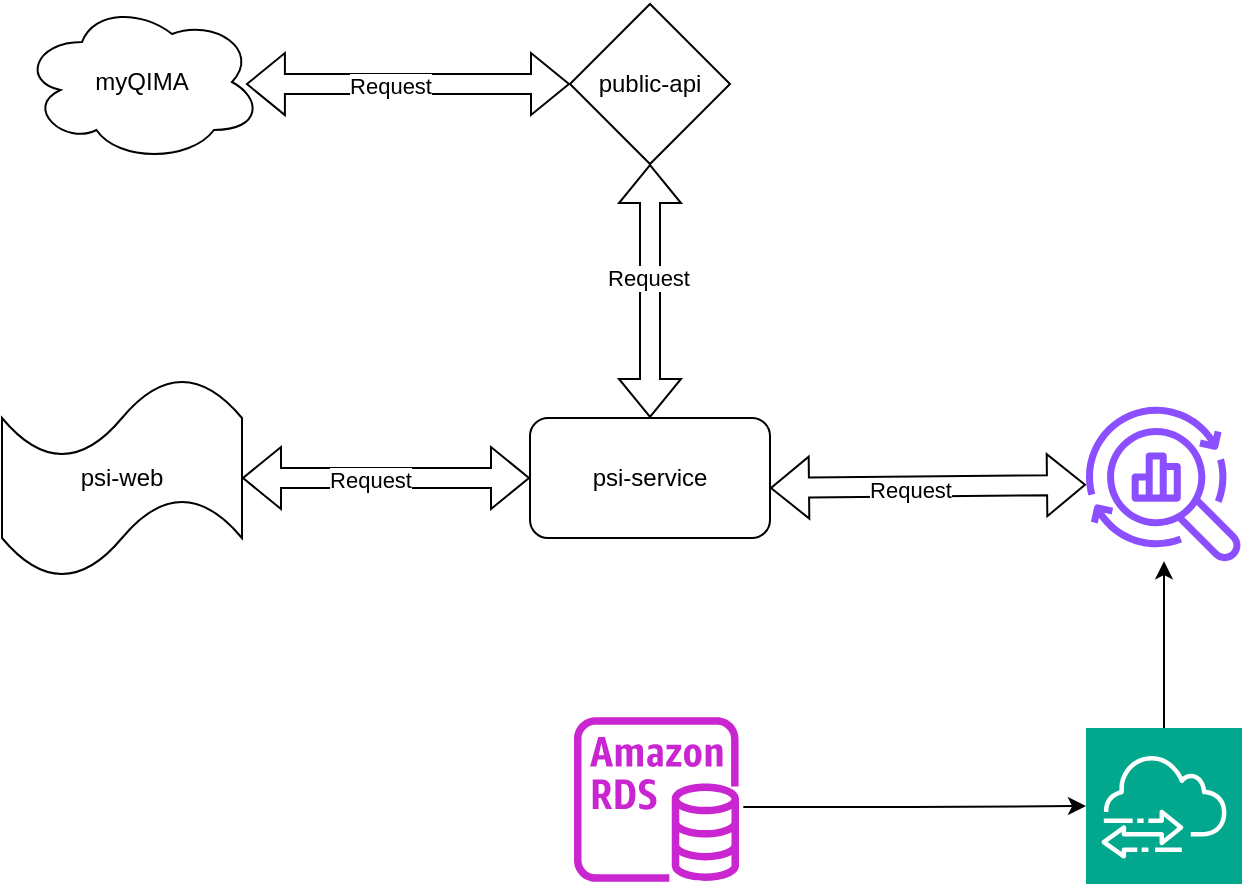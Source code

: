 <mxfile version="26.2.4">
  <diagram id="C5RBs43oDa-KdzZeNtuy" name="Page-1">
    <mxGraphModel dx="1428" dy="777" grid="1" gridSize="10" guides="1" tooltips="1" connect="1" arrows="1" fold="1" page="1" pageScale="1" pageWidth="827" pageHeight="1169" math="0" shadow="0">
      <root>
        <mxCell id="WIyWlLk6GJQsqaUBKTNV-0" />
        <mxCell id="WIyWlLk6GJQsqaUBKTNV-1" parent="WIyWlLk6GJQsqaUBKTNV-0" />
        <mxCell id="ZZl-_NT54iTQf6mCTK3V-9" value="psi-web" style="shape=tape;whiteSpace=wrap;html=1;" vertex="1" parent="WIyWlLk6GJQsqaUBKTNV-1">
          <mxGeometry x="90" y="272" width="120" height="100" as="geometry" />
        </mxCell>
        <mxCell id="ZZl-_NT54iTQf6mCTK3V-10" value="myQIMA" style="ellipse;shape=cloud;whiteSpace=wrap;html=1;" vertex="1" parent="WIyWlLk6GJQsqaUBKTNV-1">
          <mxGeometry x="100" y="84" width="120" height="80" as="geometry" />
        </mxCell>
        <mxCell id="ZZl-_NT54iTQf6mCTK3V-13" value="public-api" style="rhombus;whiteSpace=wrap;html=1;" vertex="1" parent="WIyWlLk6GJQsqaUBKTNV-1">
          <mxGeometry x="374" y="85" width="80" height="80" as="geometry" />
        </mxCell>
        <mxCell id="ZZl-_NT54iTQf6mCTK3V-14" value="psi-service" style="rounded=1;whiteSpace=wrap;html=1;" vertex="1" parent="WIyWlLk6GJQsqaUBKTNV-1">
          <mxGeometry x="354" y="292" width="120" height="60" as="geometry" />
        </mxCell>
        <mxCell id="ZZl-_NT54iTQf6mCTK3V-30" value="" style="edgeStyle=orthogonalEdgeStyle;rounded=0;orthogonalLoop=1;jettySize=auto;html=1;exitX=0.5;exitY=0;exitDx=0;exitDy=0;exitPerimeter=0;" edge="1" parent="WIyWlLk6GJQsqaUBKTNV-1" source="ZZl-_NT54iTQf6mCTK3V-32" target="ZZl-_NT54iTQf6mCTK3V-31">
          <mxGeometry relative="1" as="geometry">
            <mxPoint x="671" y="442" as="sourcePoint" />
            <mxPoint x="671" y="362" as="targetPoint" />
          </mxGeometry>
        </mxCell>
        <mxCell id="ZZl-_NT54iTQf6mCTK3V-28" value="" style="edgeStyle=orthogonalEdgeStyle;rounded=0;orthogonalLoop=1;jettySize=auto;html=1;entryX=0;entryY=0.5;entryDx=0;entryDy=0;exitX=1.026;exitY=0.545;exitDx=0;exitDy=0;exitPerimeter=0;entryPerimeter=0;" edge="1" parent="WIyWlLk6GJQsqaUBKTNV-1" source="ZZl-_NT54iTQf6mCTK3V-29" target="ZZl-_NT54iTQf6mCTK3V-32">
          <mxGeometry relative="1" as="geometry">
            <mxPoint x="388" y="486" as="sourcePoint" />
            <mxPoint x="554" y="482" as="targetPoint" />
          </mxGeometry>
        </mxCell>
        <mxCell id="ZZl-_NT54iTQf6mCTK3V-29" value="" style="sketch=0;outlineConnect=0;fontColor=#232F3E;gradientColor=none;fillColor=#C925D1;strokeColor=none;dashed=0;verticalLabelPosition=bottom;verticalAlign=top;align=center;html=1;fontSize=12;fontStyle=0;aspect=fixed;pointerEvents=1;shape=mxgraph.aws4.rds_instance;" vertex="1" parent="WIyWlLk6GJQsqaUBKTNV-1">
          <mxGeometry x="376" y="441.5" width="82.5" height="82.5" as="geometry" />
        </mxCell>
        <mxCell id="ZZl-_NT54iTQf6mCTK3V-31" value="" style="sketch=0;outlineConnect=0;fontColor=#232F3E;gradientColor=none;fillColor=#8C4FFF;strokeColor=none;dashed=0;verticalLabelPosition=bottom;verticalAlign=top;align=center;html=1;fontSize=12;fontStyle=0;aspect=fixed;pointerEvents=1;shape=mxgraph.aws4.opensearch_observability;textShadow=0;" vertex="1" parent="WIyWlLk6GJQsqaUBKTNV-1">
          <mxGeometry x="632" y="286" width="78" height="78" as="geometry" />
        </mxCell>
        <mxCell id="ZZl-_NT54iTQf6mCTK3V-32" value="" style="sketch=0;points=[[0,0,0],[0.25,0,0],[0.5,0,0],[0.75,0,0],[1,0,0],[0,1,0],[0.25,1,0],[0.5,1,0],[0.75,1,0],[1,1,0],[0,0.25,0],[0,0.5,0],[0,0.75,0],[1,0.25,0],[1,0.5,0],[1,0.75,0]];outlineConnect=0;fontColor=#232F3E;fillColor=#01A88D;strokeColor=#ffffff;dashed=0;verticalLabelPosition=bottom;verticalAlign=top;align=center;html=1;fontSize=12;fontStyle=0;aspect=fixed;shape=mxgraph.aws4.resourceIcon;resIcon=mxgraph.aws4.datasync;" vertex="1" parent="WIyWlLk6GJQsqaUBKTNV-1">
          <mxGeometry x="632" y="447" width="78" height="78" as="geometry" />
        </mxCell>
        <mxCell id="ZZl-_NT54iTQf6mCTK3V-34" value="" style="shape=flexArrow;endArrow=classic;startArrow=classic;html=1;rounded=0;" edge="1" parent="WIyWlLk6GJQsqaUBKTNV-1" target="ZZl-_NT54iTQf6mCTK3V-31">
          <mxGeometry width="100" height="100" relative="1" as="geometry">
            <mxPoint x="474" y="327" as="sourcePoint" />
            <mxPoint x="574" y="227" as="targetPoint" />
          </mxGeometry>
        </mxCell>
        <mxCell id="ZZl-_NT54iTQf6mCTK3V-35" value="Request" style="edgeLabel;html=1;align=center;verticalAlign=middle;resizable=0;points=[];" vertex="1" connectable="0" parent="ZZl-_NT54iTQf6mCTK3V-34">
          <mxGeometry x="-0.114" y="-1" relative="1" as="geometry">
            <mxPoint as="offset" />
          </mxGeometry>
        </mxCell>
        <mxCell id="ZZl-_NT54iTQf6mCTK3V-36" value="" style="shape=flexArrow;endArrow=classic;startArrow=classic;html=1;rounded=0;entryX=0;entryY=0.5;entryDx=0;entryDy=0;" edge="1" parent="WIyWlLk6GJQsqaUBKTNV-1" source="ZZl-_NT54iTQf6mCTK3V-9" target="ZZl-_NT54iTQf6mCTK3V-14">
          <mxGeometry width="100" height="100" relative="1" as="geometry">
            <mxPoint x="210" y="324" as="sourcePoint" />
            <mxPoint x="368" y="320" as="targetPoint" />
          </mxGeometry>
        </mxCell>
        <mxCell id="ZZl-_NT54iTQf6mCTK3V-37" value="Request" style="edgeLabel;html=1;align=center;verticalAlign=middle;resizable=0;points=[];" vertex="1" connectable="0" parent="ZZl-_NT54iTQf6mCTK3V-36">
          <mxGeometry x="-0.114" y="-1" relative="1" as="geometry">
            <mxPoint as="offset" />
          </mxGeometry>
        </mxCell>
        <mxCell id="ZZl-_NT54iTQf6mCTK3V-38" value="" style="shape=flexArrow;endArrow=classic;startArrow=classic;html=1;rounded=0;entryX=0.5;entryY=0;entryDx=0;entryDy=0;" edge="1" parent="WIyWlLk6GJQsqaUBKTNV-1" source="ZZl-_NT54iTQf6mCTK3V-13" target="ZZl-_NT54iTQf6mCTK3V-14">
          <mxGeometry width="100" height="100" relative="1" as="geometry">
            <mxPoint x="414" y="174" as="sourcePoint" />
            <mxPoint x="572" y="170" as="targetPoint" />
          </mxGeometry>
        </mxCell>
        <mxCell id="ZZl-_NT54iTQf6mCTK3V-39" value="Request" style="edgeLabel;html=1;align=center;verticalAlign=middle;resizable=0;points=[];" vertex="1" connectable="0" parent="ZZl-_NT54iTQf6mCTK3V-38">
          <mxGeometry x="-0.114" y="-1" relative="1" as="geometry">
            <mxPoint as="offset" />
          </mxGeometry>
        </mxCell>
        <mxCell id="ZZl-_NT54iTQf6mCTK3V-40" value="" style="shape=flexArrow;endArrow=classic;startArrow=classic;html=1;rounded=0;entryX=0;entryY=0.5;entryDx=0;entryDy=0;exitX=0.933;exitY=0.513;exitDx=0;exitDy=0;exitPerimeter=0;" edge="1" parent="WIyWlLk6GJQsqaUBKTNV-1" source="ZZl-_NT54iTQf6mCTK3V-10" target="ZZl-_NT54iTQf6mCTK3V-13">
          <mxGeometry width="100" height="100" relative="1" as="geometry">
            <mxPoint x="220" y="124.5" as="sourcePoint" />
            <mxPoint x="364" y="124.5" as="targetPoint" />
          </mxGeometry>
        </mxCell>
        <mxCell id="ZZl-_NT54iTQf6mCTK3V-41" value="Request" style="edgeLabel;html=1;align=center;verticalAlign=middle;resizable=0;points=[];" vertex="1" connectable="0" parent="ZZl-_NT54iTQf6mCTK3V-40">
          <mxGeometry x="-0.114" y="-1" relative="1" as="geometry">
            <mxPoint as="offset" />
          </mxGeometry>
        </mxCell>
      </root>
    </mxGraphModel>
  </diagram>
</mxfile>
